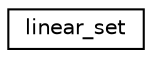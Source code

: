 digraph "Graphical Class Hierarchy"
{
  edge [fontname="Helvetica",fontsize="10",labelfontname="Helvetica",labelfontsize="10"];
  node [fontname="Helvetica",fontsize="10",shape=record];
  rankdir="LR";
  Node0 [label="linear_set",height=0.2,width=0.4,color="black", fillcolor="white", style="filled",URL="$dd/d86/classlinear__set.html"];
}
